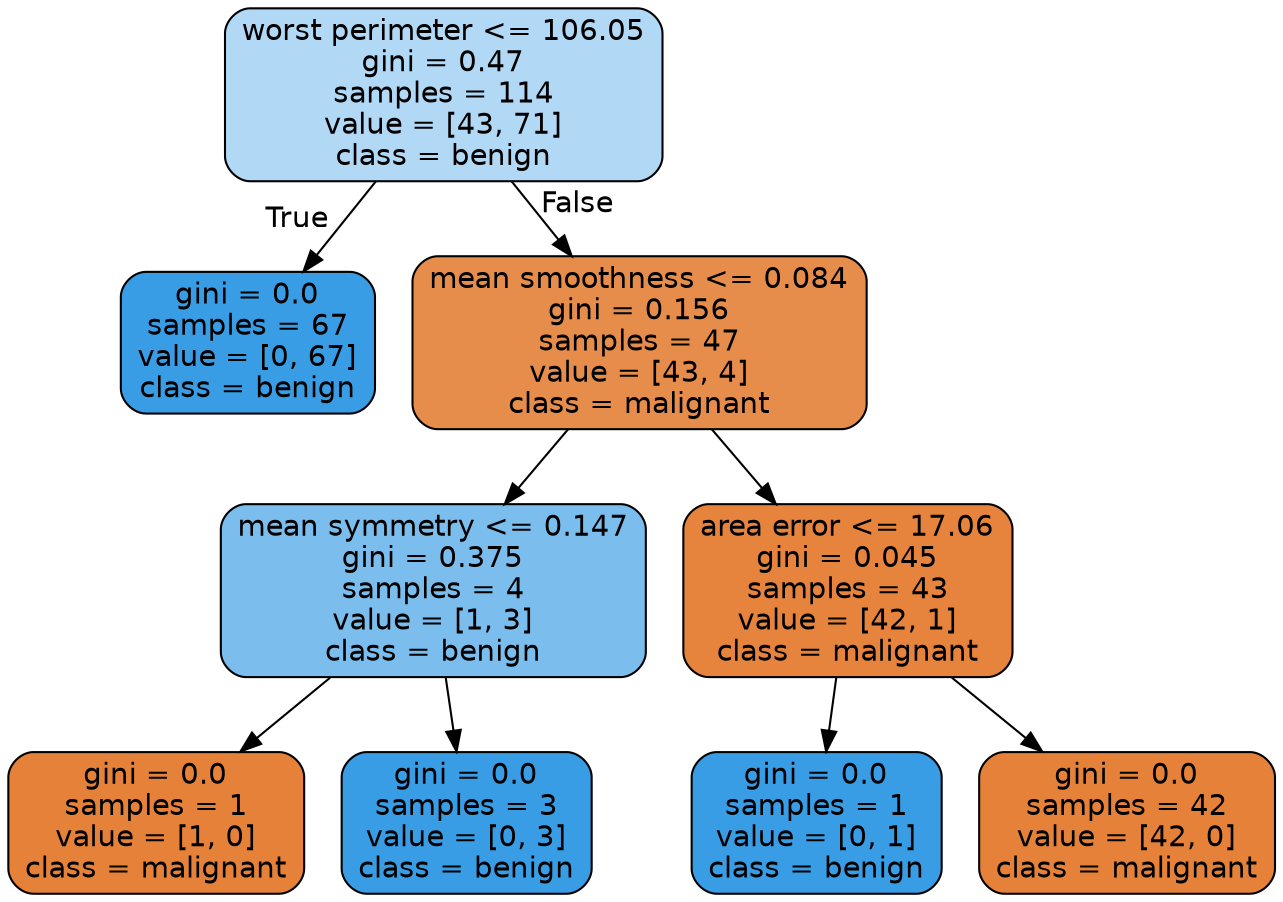 digraph Tree {
node [shape=box, style="filled, rounded", color="black", fontname=helvetica] ;
edge [fontname=helvetica] ;
0 [label="worst perimeter <= 106.05\ngini = 0.47\nsamples = 114\nvalue = [43, 71]\nclass = benign", fillcolor="#b1d8f5"] ;
1 [label="gini = 0.0\nsamples = 67\nvalue = [0, 67]\nclass = benign", fillcolor="#399de5"] ;
0 -> 1 [labeldistance=2.5, labelangle=45, headlabel="True"] ;
2 [label="mean smoothness <= 0.084\ngini = 0.156\nsamples = 47\nvalue = [43, 4]\nclass = malignant", fillcolor="#e78d4b"] ;
0 -> 2 [labeldistance=2.5, labelangle=-45, headlabel="False"] ;
3 [label="mean symmetry <= 0.147\ngini = 0.375\nsamples = 4\nvalue = [1, 3]\nclass = benign", fillcolor="#7bbeee"] ;
2 -> 3 ;
4 [label="gini = 0.0\nsamples = 1\nvalue = [1, 0]\nclass = malignant", fillcolor="#e58139"] ;
3 -> 4 ;
5 [label="gini = 0.0\nsamples = 3\nvalue = [0, 3]\nclass = benign", fillcolor="#399de5"] ;
3 -> 5 ;
6 [label="area error <= 17.06\ngini = 0.045\nsamples = 43\nvalue = [42, 1]\nclass = malignant", fillcolor="#e6843e"] ;
2 -> 6 ;
7 [label="gini = 0.0\nsamples = 1\nvalue = [0, 1]\nclass = benign", fillcolor="#399de5"] ;
6 -> 7 ;
8 [label="gini = 0.0\nsamples = 42\nvalue = [42, 0]\nclass = malignant", fillcolor="#e58139"] ;
6 -> 8 ;
}